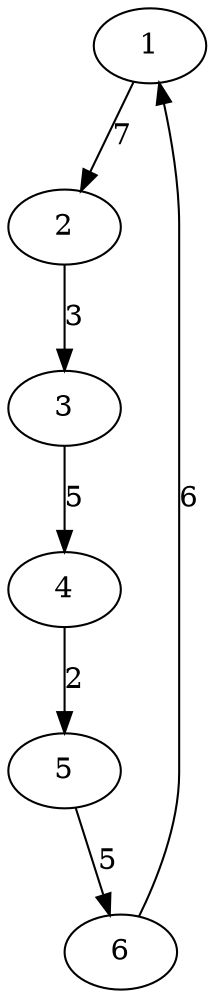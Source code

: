 digraph test { 1->2[label = 7]

2->3[label = 3]

3->4[label = 5]

4->5[label = 2]

5->6[label = 5]

6->1[label = 6]

}